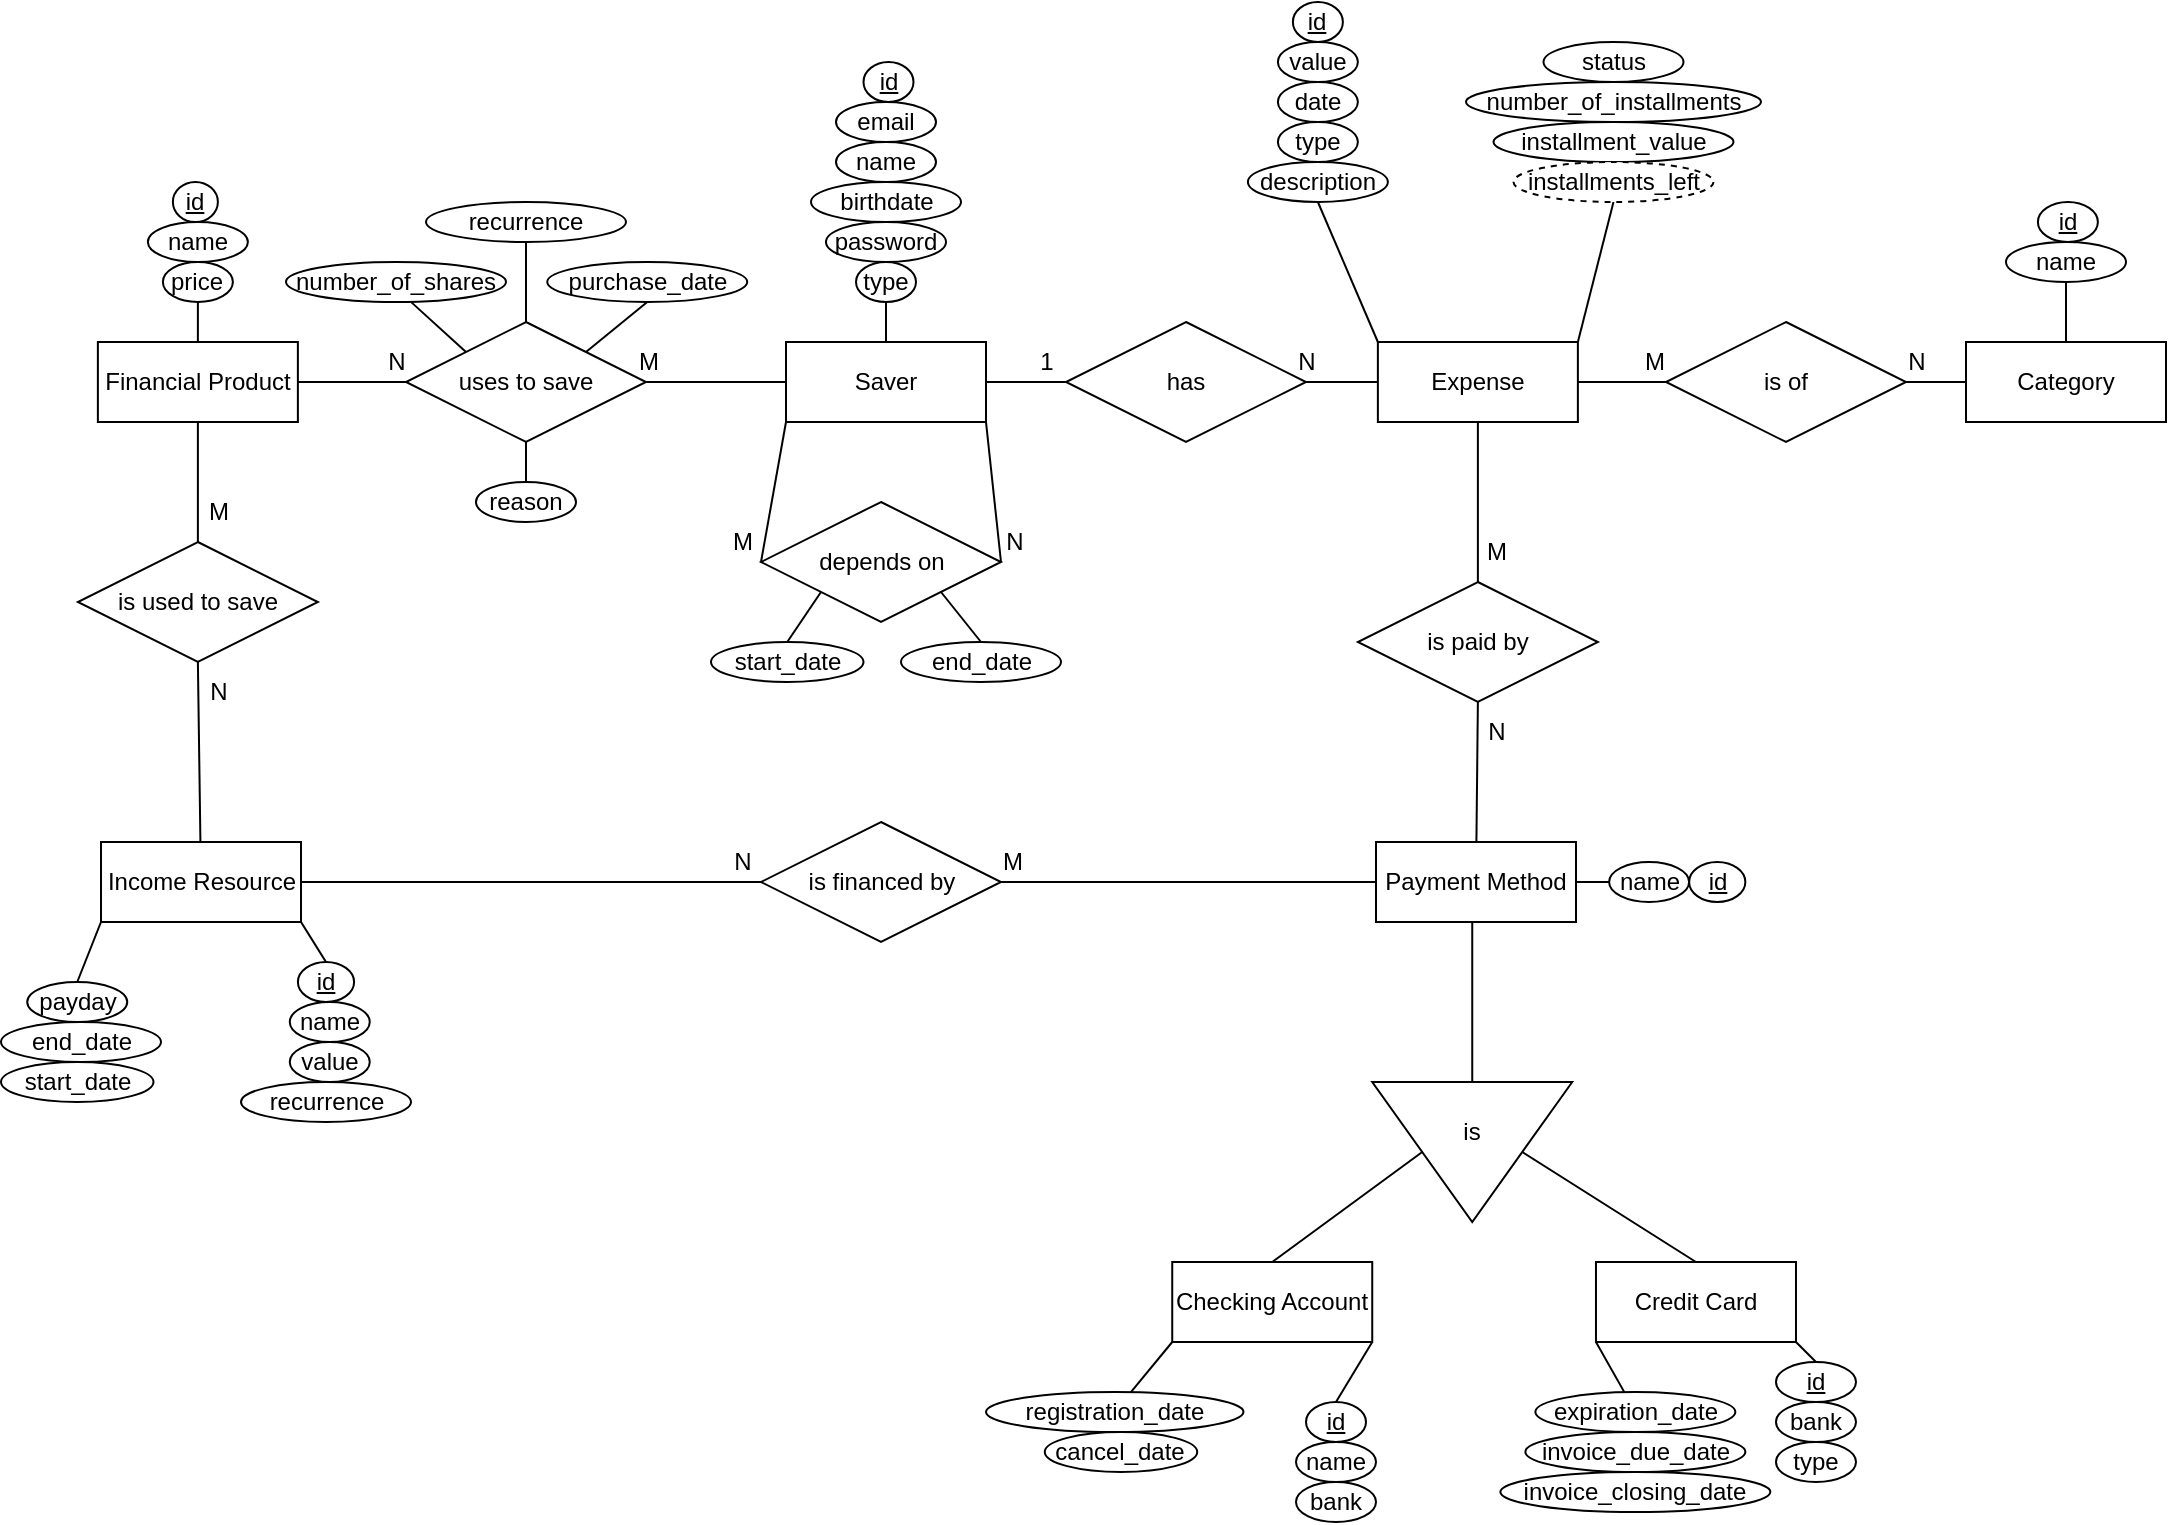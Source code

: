 <mxfile version="20.6.0" type="device"><diagram id="AvRHjg4N4jimr9RmSAD-" name="Página-1"><mxGraphModel dx="2325" dy="1872" grid="1" gridSize="10" guides="1" tooltips="1" connect="1" arrows="1" fold="1" page="1" pageScale="1" pageWidth="827" pageHeight="1169" math="0" shadow="0"><root><mxCell id="0"/><mxCell id="1" parent="0"/><mxCell id="b5E8K7P1NpaTzSVfavL7-2" value="Expense" style="whiteSpace=wrap;html=1;align=center;" parent="1" vertex="1"><mxGeometry x="365.94" y="30" width="100" height="40" as="geometry"/></mxCell><mxCell id="b5E8K7P1NpaTzSVfavL7-3" value="id" style="ellipse;whiteSpace=wrap;html=1;align=center;fontStyle=4;" parent="1" vertex="1"><mxGeometry x="323.44" y="-140" width="25" height="20" as="geometry"/></mxCell><mxCell id="b5E8K7P1NpaTzSVfavL7-6" value="date" style="ellipse;whiteSpace=wrap;html=1;align=center;" parent="1" vertex="1"><mxGeometry x="315.94" y="-100" width="40" height="20" as="geometry"/></mxCell><mxCell id="b5E8K7P1NpaTzSVfavL7-7" value="value" style="ellipse;whiteSpace=wrap;html=1;align=center;" parent="1" vertex="1"><mxGeometry x="315.94" y="-120" width="40" height="20" as="geometry"/></mxCell><mxCell id="b5E8K7P1NpaTzSVfavL7-9" value="type" style="ellipse;whiteSpace=wrap;html=1;align=center;" parent="1" vertex="1"><mxGeometry x="315.94" y="-80" width="40" height="20" as="geometry"/></mxCell><mxCell id="b5E8K7P1NpaTzSVfavL7-11" value="description" style="ellipse;whiteSpace=wrap;html=1;align=center;" parent="1" vertex="1"><mxGeometry x="300.94" y="-60" width="70" height="20" as="geometry"/></mxCell><mxCell id="b5E8K7P1NpaTzSVfavL7-12" value="Saver" style="whiteSpace=wrap;html=1;align=center;" parent="1" vertex="1"><mxGeometry x="70" y="30" width="100" height="40" as="geometry"/></mxCell><mxCell id="b5E8K7P1NpaTzSVfavL7-14" value="name" style="ellipse;whiteSpace=wrap;html=1;align=center;" parent="1" vertex="1"><mxGeometry x="95" y="-70" width="50" height="20" as="geometry"/></mxCell><mxCell id="b5E8K7P1NpaTzSVfavL7-16" value="id" style="ellipse;whiteSpace=wrap;html=1;align=center;fontStyle=4;" parent="1" vertex="1"><mxGeometry x="108.75" y="-110" width="25" height="20" as="geometry"/></mxCell><mxCell id="b5E8K7P1NpaTzSVfavL7-17" value="birthdate" style="ellipse;whiteSpace=wrap;html=1;align=center;" parent="1" vertex="1"><mxGeometry x="82.5" y="-50" width="75" height="20" as="geometry"/></mxCell><mxCell id="b5E8K7P1NpaTzSVfavL7-18" value="password" style="ellipse;whiteSpace=wrap;html=1;align=center;" parent="1" vertex="1"><mxGeometry x="90" y="-30" width="60" height="20" as="geometry"/></mxCell><mxCell id="b5E8K7P1NpaTzSVfavL7-25" value="number_of_installments" style="ellipse;whiteSpace=wrap;html=1;align=center;" parent="1" vertex="1"><mxGeometry x="410" y="-100" width="147.5" height="20" as="geometry"/></mxCell><mxCell id="b5E8K7P1NpaTzSVfavL7-29" value="status" style="ellipse;whiteSpace=wrap;html=1;align=center;" parent="1" vertex="1"><mxGeometry x="448.75" y="-120" width="70" height="20" as="geometry"/></mxCell><mxCell id="b5E8K7P1NpaTzSVfavL7-30" value="installment_value" style="ellipse;whiteSpace=wrap;html=1;align=center;" parent="1" vertex="1"><mxGeometry x="423.75" y="-80" width="120" height="20" as="geometry"/></mxCell><mxCell id="b5E8K7P1NpaTzSVfavL7-32" value="" style="endArrow=none;html=1;rounded=0;exitX=0.5;exitY=1;exitDx=0;exitDy=0;entryX=0;entryY=0;entryDx=0;entryDy=0;" parent="1" source="b5E8K7P1NpaTzSVfavL7-11" target="b5E8K7P1NpaTzSVfavL7-2" edge="1"><mxGeometry relative="1" as="geometry"><mxPoint x="380" y="100" as="sourcePoint"/><mxPoint x="540" y="100" as="targetPoint"/></mxGeometry></mxCell><mxCell id="b5E8K7P1NpaTzSVfavL7-33" value="" style="endArrow=none;html=1;rounded=0;exitX=1;exitY=0;exitDx=0;exitDy=0;entryX=0.5;entryY=1;entryDx=0;entryDy=0;" parent="1" source="b5E8K7P1NpaTzSVfavL7-2" target="b5E8K7P1NpaTzSVfavL7-319" edge="1"><mxGeometry relative="1" as="geometry"><mxPoint x="380" y="100" as="sourcePoint"/><mxPoint x="500" y="-30" as="targetPoint"/></mxGeometry></mxCell><mxCell id="b5E8K7P1NpaTzSVfavL7-34" value="" style="endArrow=none;html=1;rounded=0;entryX=0.5;entryY=0;entryDx=0;entryDy=0;exitX=0.5;exitY=1;exitDx=0;exitDy=0;" parent="1" source="b5E8K7P1NpaTzSVfavL7-133" target="b5E8K7P1NpaTzSVfavL7-12" edge="1"><mxGeometry relative="1" as="geometry"><mxPoint x="120" as="sourcePoint"/><mxPoint x="370" y="70" as="targetPoint"/></mxGeometry></mxCell><mxCell id="b5E8K7P1NpaTzSVfavL7-36" value="has" style="shape=rhombus;perimeter=rhombusPerimeter;whiteSpace=wrap;html=1;align=center;" parent="1" vertex="1"><mxGeometry x="210" y="20" width="120" height="60" as="geometry"/></mxCell><mxCell id="b5E8K7P1NpaTzSVfavL7-37" value="" style="endArrow=none;html=1;rounded=0;exitX=1;exitY=0.5;exitDx=0;exitDy=0;" parent="1" source="b5E8K7P1NpaTzSVfavL7-12" edge="1"><mxGeometry relative="1" as="geometry"><mxPoint x="380" y="40" as="sourcePoint"/><mxPoint x="210" y="50" as="targetPoint"/></mxGeometry></mxCell><mxCell id="b5E8K7P1NpaTzSVfavL7-38" value="" style="endArrow=none;html=1;rounded=0;exitX=1;exitY=0.5;exitDx=0;exitDy=0;entryX=0;entryY=0.5;entryDx=0;entryDy=0;" parent="1" source="b5E8K7P1NpaTzSVfavL7-36" target="b5E8K7P1NpaTzSVfavL7-2" edge="1"><mxGeometry relative="1" as="geometry"><mxPoint x="380" y="40" as="sourcePoint"/><mxPoint x="340" y="80" as="targetPoint"/></mxGeometry></mxCell><mxCell id="b5E8K7P1NpaTzSVfavL7-40" value="1" style="text;html=1;align=center;verticalAlign=middle;resizable=0;points=[];autosize=1;strokeColor=none;fillColor=none;" parent="1" vertex="1"><mxGeometry x="185" y="25" width="30" height="30" as="geometry"/></mxCell><mxCell id="b5E8K7P1NpaTzSVfavL7-41" value="N" style="text;html=1;align=center;verticalAlign=middle;resizable=0;points=[];autosize=1;strokeColor=none;fillColor=none;" parent="1" vertex="1"><mxGeometry x="315" y="25" width="30" height="30" as="geometry"/></mxCell><mxCell id="b5E8K7P1NpaTzSVfavL7-47" value="Credit Card" style="whiteSpace=wrap;html=1;align=center;" parent="1" vertex="1"><mxGeometry x="474.99" y="490" width="100" height="40" as="geometry"/></mxCell><mxCell id="b5E8K7P1NpaTzSVfavL7-48" value="id" style="ellipse;whiteSpace=wrap;html=1;align=center;fontStyle=4;" parent="1" vertex="1"><mxGeometry x="565.0" y="540" width="40" height="20" as="geometry"/></mxCell><mxCell id="b5E8K7P1NpaTzSVfavL7-49" value="bank" style="ellipse;whiteSpace=wrap;html=1;align=center;" parent="1" vertex="1"><mxGeometry x="565.0" y="560" width="40" height="20" as="geometry"/></mxCell><mxCell id="b5E8K7P1NpaTzSVfavL7-50" value="type" style="ellipse;whiteSpace=wrap;html=1;align=center;" parent="1" vertex="1"><mxGeometry x="565.0" y="580" width="40" height="20" as="geometry"/></mxCell><mxCell id="b5E8K7P1NpaTzSVfavL7-51" value="expiration_date" style="ellipse;whiteSpace=wrap;html=1;align=center;" parent="1" vertex="1"><mxGeometry x="444.68" y="555" width="100" height="20" as="geometry"/></mxCell><mxCell id="b5E8K7P1NpaTzSVfavL7-52" value="invoice_due_date" style="ellipse;whiteSpace=wrap;html=1;align=center;" parent="1" vertex="1"><mxGeometry x="439.68" y="575" width="110" height="20" as="geometry"/></mxCell><mxCell id="b5E8K7P1NpaTzSVfavL7-53" value="invoice_closing_date" style="ellipse;whiteSpace=wrap;html=1;align=center;" parent="1" vertex="1"><mxGeometry x="427.18" y="595" width="135" height="20" as="geometry"/></mxCell><mxCell id="b5E8K7P1NpaTzSVfavL7-54" value="" style="endArrow=none;html=1;rounded=0;exitX=0.5;exitY=0;exitDx=0;exitDy=0;entryX=1;entryY=1;entryDx=0;entryDy=0;" parent="1" source="b5E8K7P1NpaTzSVfavL7-48" target="b5E8K7P1NpaTzSVfavL7-47" edge="1"><mxGeometry relative="1" as="geometry"><mxPoint x="462.49" y="440" as="sourcePoint"/><mxPoint x="622.49" y="440" as="targetPoint"/></mxGeometry></mxCell><mxCell id="b5E8K7P1NpaTzSVfavL7-55" value="" style="endArrow=none;html=1;rounded=0;exitX=0;exitY=1;exitDx=0;exitDy=0;" parent="1" source="b5E8K7P1NpaTzSVfavL7-47" target="b5E8K7P1NpaTzSVfavL7-51" edge="1"><mxGeometry relative="1" as="geometry"><mxPoint x="472.49" y="620" as="sourcePoint"/><mxPoint x="632.49" y="620" as="targetPoint"/></mxGeometry></mxCell><mxCell id="b5E8K7P1NpaTzSVfavL7-63" value="Category" style="whiteSpace=wrap;html=1;align=center;" parent="1" vertex="1"><mxGeometry x="660" y="30" width="100" height="40" as="geometry"/></mxCell><mxCell id="b5E8K7P1NpaTzSVfavL7-65" value="is of" style="shape=rhombus;perimeter=rhombusPerimeter;whiteSpace=wrap;html=1;align=center;" parent="1" vertex="1"><mxGeometry x="510" y="20" width="120" height="60" as="geometry"/></mxCell><mxCell id="b5E8K7P1NpaTzSVfavL7-66" value="" style="endArrow=none;html=1;rounded=0;exitX=1;exitY=0.5;exitDx=0;exitDy=0;entryX=0;entryY=0.5;entryDx=0;entryDy=0;" parent="1" source="b5E8K7P1NpaTzSVfavL7-2" target="b5E8K7P1NpaTzSVfavL7-65" edge="1"><mxGeometry relative="1" as="geometry"><mxPoint x="488.75" y="105.0" as="sourcePoint"/><mxPoint x="528.75" y="105.0" as="targetPoint"/></mxGeometry></mxCell><mxCell id="b5E8K7P1NpaTzSVfavL7-67" value="" style="endArrow=none;html=1;rounded=0;exitX=1;exitY=0.5;exitDx=0;exitDy=0;entryX=0;entryY=0.5;entryDx=0;entryDy=0;" parent="1" source="b5E8K7P1NpaTzSVfavL7-65" target="b5E8K7P1NpaTzSVfavL7-63" edge="1"><mxGeometry relative="1" as="geometry"><mxPoint x="648.75" y="105.0" as="sourcePoint"/><mxPoint x="683.75" y="105.0" as="targetPoint"/></mxGeometry></mxCell><mxCell id="b5E8K7P1NpaTzSVfavL7-68" value="M" style="text;html=1;align=center;verticalAlign=middle;resizable=0;points=[];autosize=1;strokeColor=none;fillColor=none;" parent="1" vertex="1"><mxGeometry x="488.75" y="25" width="30" height="30" as="geometry"/></mxCell><mxCell id="b5E8K7P1NpaTzSVfavL7-69" value="N" style="text;html=1;align=center;verticalAlign=middle;resizable=0;points=[];autosize=1;strokeColor=none;fillColor=none;" parent="1" vertex="1"><mxGeometry x="620" y="25" width="30" height="30" as="geometry"/></mxCell><mxCell id="b5E8K7P1NpaTzSVfavL7-70" value="name" style="ellipse;whiteSpace=wrap;html=1;align=center;" parent="1" vertex="1"><mxGeometry x="680" y="-20" width="60" height="20" as="geometry"/></mxCell><mxCell id="b5E8K7P1NpaTzSVfavL7-71" value="id" style="ellipse;whiteSpace=wrap;html=1;align=center;fontStyle=4;" parent="1" vertex="1"><mxGeometry x="695.94" y="-40" width="30" height="20" as="geometry"/></mxCell><mxCell id="b5E8K7P1NpaTzSVfavL7-72" value="" style="endArrow=none;html=1;rounded=0;exitX=0.5;exitY=1;exitDx=0;exitDy=0;" parent="1" source="b5E8K7P1NpaTzSVfavL7-70" target="b5E8K7P1NpaTzSVfavL7-63" edge="1"><mxGeometry relative="1" as="geometry"><mxPoint x="425" y="10.0" as="sourcePoint"/><mxPoint x="425" y="40.0" as="targetPoint"/></mxGeometry></mxCell><mxCell id="b5E8K7P1NpaTzSVfavL7-77" value="Checking Account" style="whiteSpace=wrap;html=1;align=center;" parent="1" vertex="1"><mxGeometry x="263.12" y="490" width="100" height="40" as="geometry"/></mxCell><mxCell id="b5E8K7P1NpaTzSVfavL7-79" value="id" style="ellipse;whiteSpace=wrap;html=1;align=center;fontStyle=4;" parent="1" vertex="1"><mxGeometry x="330.0" y="560" width="30" height="20" as="geometry"/></mxCell><mxCell id="b5E8K7P1NpaTzSVfavL7-80" value="name" style="ellipse;whiteSpace=wrap;html=1;align=center;" parent="1" vertex="1"><mxGeometry x="325.0" y="580" width="40" height="20" as="geometry"/></mxCell><mxCell id="b5E8K7P1NpaTzSVfavL7-81" value="bank" style="ellipse;whiteSpace=wrap;html=1;align=center;" parent="1" vertex="1"><mxGeometry x="325.0" y="600" width="40" height="20" as="geometry"/></mxCell><mxCell id="b5E8K7P1NpaTzSVfavL7-82" value="registration_date" style="ellipse;whiteSpace=wrap;html=1;align=center;" parent="1" vertex="1"><mxGeometry x="170" y="555" width="128.75" height="20" as="geometry"/></mxCell><mxCell id="b5E8K7P1NpaTzSVfavL7-84" value="cancel_date" style="ellipse;whiteSpace=wrap;html=1;align=center;" parent="1" vertex="1"><mxGeometry x="199.37" y="575" width="76.25" height="20" as="geometry"/></mxCell><mxCell id="b5E8K7P1NpaTzSVfavL7-87" value="" style="endArrow=none;html=1;rounded=0;exitX=0.5;exitY=0;exitDx=0;exitDy=0;entryX=1;entryY=1;entryDx=0;entryDy=0;" parent="1" source="b5E8K7P1NpaTzSVfavL7-79" target="b5E8K7P1NpaTzSVfavL7-77" edge="1"><mxGeometry relative="1" as="geometry"><mxPoint x="-31.88" y="410" as="sourcePoint"/><mxPoint x="395" y="560" as="targetPoint"/></mxGeometry></mxCell><mxCell id="b5E8K7P1NpaTzSVfavL7-88" value="" style="endArrow=none;html=1;rounded=0;entryX=0;entryY=1;entryDx=0;entryDy=0;" parent="1" source="b5E8K7P1NpaTzSVfavL7-82" target="b5E8K7P1NpaTzSVfavL7-77" edge="1"><mxGeometry relative="1" as="geometry"><mxPoint x="-31.88" y="490" as="sourcePoint"/><mxPoint x="128.12" y="490" as="targetPoint"/></mxGeometry></mxCell><mxCell id="b5E8K7P1NpaTzSVfavL7-89" value="is paid by" style="shape=rhombus;perimeter=rhombusPerimeter;whiteSpace=wrap;html=1;align=center;" parent="1" vertex="1"><mxGeometry x="355.94" y="150" width="120" height="60" as="geometry"/></mxCell><mxCell id="b5E8K7P1NpaTzSVfavL7-90" value="" style="endArrow=none;html=1;rounded=0;entryX=0.5;entryY=1;entryDx=0;entryDy=0;exitX=0.5;exitY=0;exitDx=0;exitDy=0;" parent="1" source="b5E8K7P1NpaTzSVfavL7-89" target="b5E8K7P1NpaTzSVfavL7-2" edge="1"><mxGeometry relative="1" as="geometry"><mxPoint x="170" y="160" as="sourcePoint"/><mxPoint x="330" y="160" as="targetPoint"/></mxGeometry></mxCell><mxCell id="b5E8K7P1NpaTzSVfavL7-91" value="" style="endArrow=none;html=1;rounded=0;entryX=0.5;entryY=1;entryDx=0;entryDy=0;" parent="1" source="b5E8K7P1NpaTzSVfavL7-121" target="b5E8K7P1NpaTzSVfavL7-89" edge="1"><mxGeometry relative="1" as="geometry"><mxPoint x="415" y="270" as="sourcePoint"/><mxPoint x="425" y="80" as="targetPoint"/></mxGeometry></mxCell><mxCell id="b5E8K7P1NpaTzSVfavL7-95" value="id" style="ellipse;whiteSpace=wrap;html=1;align=center;fontStyle=4;" parent="1" vertex="1"><mxGeometry x="521.56" y="290" width="28.12" height="20" as="geometry"/></mxCell><mxCell id="b5E8K7P1NpaTzSVfavL7-96" value="name" style="ellipse;whiteSpace=wrap;html=1;align=center;" parent="1" vertex="1"><mxGeometry x="481.56" y="290" width="40" height="20" as="geometry"/></mxCell><mxCell id="b5E8K7P1NpaTzSVfavL7-99" value="" style="endArrow=none;html=1;rounded=0;exitX=0;exitY=0.5;exitDx=0;exitDy=0;entryX=1;entryY=0.5;entryDx=0;entryDy=0;" parent="1" source="b5E8K7P1NpaTzSVfavL7-96" target="b5E8K7P1NpaTzSVfavL7-121" edge="1"><mxGeometry relative="1" as="geometry"><mxPoint x="1070.62" y="295" as="sourcePoint"/><mxPoint x="1020.62" y="350" as="targetPoint"/><Array as="points"/></mxGeometry></mxCell><mxCell id="b5E8K7P1NpaTzSVfavL7-115" value="" style="verticalLabelPosition=bottom;verticalAlign=top;html=1;shape=mxgraph.basic.acute_triangle;dx=0.5;direction=west;" parent="1" vertex="1"><mxGeometry x="363.12" y="400" width="100" height="70" as="geometry"/></mxCell><mxCell id="b5E8K7P1NpaTzSVfavL7-116" value="" style="endArrow=none;html=1;rounded=0;exitX=0.5;exitY=1;exitDx=0;exitDy=0;" parent="1" target="b5E8K7P1NpaTzSVfavL7-115" edge="1"><mxGeometry relative="1" as="geometry"><mxPoint x="413.12" y="320" as="sourcePoint"/><mxPoint x="605" y="500" as="targetPoint"/></mxGeometry></mxCell><mxCell id="b5E8K7P1NpaTzSVfavL7-117" value="" style="endArrow=none;html=1;rounded=0;entryX=0;entryY=0;entryDx=75;entryDy=35;entryPerimeter=0;exitX=0.5;exitY=0;exitDx=0;exitDy=0;" parent="1" source="b5E8K7P1NpaTzSVfavL7-77" target="b5E8K7P1NpaTzSVfavL7-115" edge="1"><mxGeometry relative="1" as="geometry"><mxPoint x="325" y="480" as="sourcePoint"/><mxPoint x="340" y="450" as="targetPoint"/></mxGeometry></mxCell><mxCell id="b5E8K7P1NpaTzSVfavL7-118" value="" style="endArrow=none;html=1;rounded=0;exitX=0;exitY=0;exitDx=25;exitDy=35;exitPerimeter=0;entryX=0.5;entryY=0;entryDx=0;entryDy=0;" parent="1" source="b5E8K7P1NpaTzSVfavL7-115" target="b5E8K7P1NpaTzSVfavL7-47" edge="1"><mxGeometry relative="1" as="geometry"><mxPoint x="445" y="500" as="sourcePoint"/><mxPoint x="605" y="500" as="targetPoint"/></mxGeometry></mxCell><mxCell id="b5E8K7P1NpaTzSVfavL7-121" value="Payment Method" style="whiteSpace=wrap;html=1;align=center;" parent="1" vertex="1"><mxGeometry x="365" y="280" width="100" height="40" as="geometry"/></mxCell><mxCell id="b5E8K7P1NpaTzSVfavL7-124" value="is" style="text;html=1;strokeColor=none;fillColor=none;align=center;verticalAlign=middle;whiteSpace=wrap;rounded=0;" parent="1" vertex="1"><mxGeometry x="383.12" y="410" width="60" height="30" as="geometry"/></mxCell><mxCell id="b5E8K7P1NpaTzSVfavL7-127" value="M" style="text;html=1;align=center;verticalAlign=middle;resizable=0;points=[];autosize=1;strokeColor=none;fillColor=none;" parent="1" vertex="1"><mxGeometry x="409.68" y="120" width="30" height="30" as="geometry"/></mxCell><mxCell id="b5E8K7P1NpaTzSVfavL7-128" value="N" style="text;html=1;align=center;verticalAlign=middle;resizable=0;points=[];autosize=1;strokeColor=none;fillColor=none;" parent="1" vertex="1"><mxGeometry x="409.68" y="210" width="30" height="30" as="geometry"/></mxCell><mxCell id="b5E8K7P1NpaTzSVfavL7-129" value="depends on" style="shape=rhombus;perimeter=rhombusPerimeter;whiteSpace=wrap;html=1;align=center;" parent="1" vertex="1"><mxGeometry x="57.5" y="110" width="120" height="60" as="geometry"/></mxCell><mxCell id="b5E8K7P1NpaTzSVfavL7-130" value="" style="endArrow=none;html=1;rounded=0;exitX=0;exitY=1;exitDx=0;exitDy=0;entryX=0;entryY=0.5;entryDx=0;entryDy=0;" parent="1" source="b5E8K7P1NpaTzSVfavL7-12" target="b5E8K7P1NpaTzSVfavL7-129" edge="1"><mxGeometry relative="1" as="geometry"><mxPoint x="260" y="180" as="sourcePoint"/><mxPoint x="420" y="180" as="targetPoint"/></mxGeometry></mxCell><mxCell id="b5E8K7P1NpaTzSVfavL7-131" value="" style="endArrow=none;html=1;rounded=0;exitX=1;exitY=1;exitDx=0;exitDy=0;entryX=1;entryY=0.5;entryDx=0;entryDy=0;" parent="1" source="b5E8K7P1NpaTzSVfavL7-12" target="b5E8K7P1NpaTzSVfavL7-129" edge="1"><mxGeometry relative="1" as="geometry"><mxPoint x="199.37" y="140" as="sourcePoint"/><mxPoint x="180" y="160" as="targetPoint"/></mxGeometry></mxCell><mxCell id="b5E8K7P1NpaTzSVfavL7-133" value="type" style="ellipse;whiteSpace=wrap;html=1;align=center;" parent="1" vertex="1"><mxGeometry x="105" y="-10" width="30" height="20" as="geometry"/></mxCell><mxCell id="b5E8K7P1NpaTzSVfavL7-134" value="M" style="text;html=1;align=center;verticalAlign=middle;resizable=0;points=[];autosize=1;strokeColor=none;fillColor=none;" parent="1" vertex="1"><mxGeometry x="32.5" y="115" width="30" height="30" as="geometry"/></mxCell><mxCell id="b5E8K7P1NpaTzSVfavL7-135" value="N" style="text;html=1;align=center;verticalAlign=middle;resizable=0;points=[];autosize=1;strokeColor=none;fillColor=none;" parent="1" vertex="1"><mxGeometry x="169.37" y="115" width="30" height="30" as="geometry"/></mxCell><mxCell id="b5E8K7P1NpaTzSVfavL7-136" value="start_date" style="ellipse;whiteSpace=wrap;html=1;align=center;" parent="1" vertex="1"><mxGeometry x="32.5" y="180" width="76.25" height="20" as="geometry"/></mxCell><mxCell id="b5E8K7P1NpaTzSVfavL7-137" value="end_date" style="ellipse;whiteSpace=wrap;html=1;align=center;" parent="1" vertex="1"><mxGeometry x="127.5" y="180" width="80" height="20" as="geometry"/></mxCell><mxCell id="b5E8K7P1NpaTzSVfavL7-138" value="" style="endArrow=none;html=1;rounded=0;exitX=0;exitY=1;exitDx=0;exitDy=0;entryX=0.5;entryY=0;entryDx=0;entryDy=0;" parent="1" source="b5E8K7P1NpaTzSVfavL7-129" target="b5E8K7P1NpaTzSVfavL7-136" edge="1"><mxGeometry relative="1" as="geometry"><mxPoint x="-42.5" y="219.8" as="sourcePoint"/><mxPoint x="87.5" y="180" as="targetPoint"/></mxGeometry></mxCell><mxCell id="b5E8K7P1NpaTzSVfavL7-140" value="" style="endArrow=none;html=1;rounded=0;exitX=1;exitY=1;exitDx=0;exitDy=0;entryX=0.5;entryY=0;entryDx=0;entryDy=0;" parent="1" source="b5E8K7P1NpaTzSVfavL7-129" target="b5E8K7P1NpaTzSVfavL7-137" edge="1"><mxGeometry relative="1" as="geometry"><mxPoint x="97.5" y="165" as="sourcePoint"/><mxPoint x="80.625" y="190" as="targetPoint"/></mxGeometry></mxCell><mxCell id="b5E8K7P1NpaTzSVfavL7-141" value="Financial Product" style="whiteSpace=wrap;html=1;align=center;" parent="1" vertex="1"><mxGeometry x="-274.06" y="30" width="100" height="40" as="geometry"/></mxCell><mxCell id="b5E8K7P1NpaTzSVfavL7-142" value="name" style="ellipse;whiteSpace=wrap;html=1;align=center;" parent="1" vertex="1"><mxGeometry x="-249.06" y="-30" width="50" height="20" as="geometry"/></mxCell><mxCell id="b5E8K7P1NpaTzSVfavL7-143" value="id" style="ellipse;whiteSpace=wrap;html=1;align=center;fontStyle=4;" parent="1" vertex="1"><mxGeometry x="-236.56" y="-50" width="22.5" height="20" as="geometry"/></mxCell><mxCell id="b5E8K7P1NpaTzSVfavL7-144" value="" style="endArrow=none;html=1;rounded=0;exitX=0.5;exitY=0;exitDx=0;exitDy=0;entryX=0.5;entryY=1;entryDx=0;entryDy=0;" parent="1" source="b5E8K7P1NpaTzSVfavL7-141" target="b5E8K7P1NpaTzSVfavL7-145" edge="1"><mxGeometry relative="1" as="geometry"><mxPoint x="-20" y="90" as="sourcePoint"/><mxPoint x="-224" y="10" as="targetPoint"/></mxGeometry></mxCell><mxCell id="b5E8K7P1NpaTzSVfavL7-145" value="price" style="ellipse;whiteSpace=wrap;html=1;align=center;" parent="1" vertex="1"><mxGeometry x="-241.56" y="-10" width="35" height="20" as="geometry"/></mxCell><mxCell id="b5E8K7P1NpaTzSVfavL7-146" value="uses to save" style="shape=rhombus;perimeter=rhombusPerimeter;whiteSpace=wrap;html=1;align=center;" parent="1" vertex="1"><mxGeometry x="-120" y="20" width="120" height="60" as="geometry"/></mxCell><mxCell id="b5E8K7P1NpaTzSVfavL7-147" value="" style="endArrow=none;html=1;rounded=0;exitX=1;exitY=0.5;exitDx=0;exitDy=0;entryX=0;entryY=0.5;entryDx=0;entryDy=0;" parent="1" source="b5E8K7P1NpaTzSVfavL7-146" target="b5E8K7P1NpaTzSVfavL7-12" edge="1"><mxGeometry relative="1" as="geometry"><mxPoint x="160" y="260" as="sourcePoint"/><mxPoint x="320" y="260" as="targetPoint"/></mxGeometry></mxCell><mxCell id="b5E8K7P1NpaTzSVfavL7-162" value="Income Resource" style="whiteSpace=wrap;html=1;align=center;" parent="1" vertex="1"><mxGeometry x="-272.5" y="280" width="100" height="40" as="geometry"/></mxCell><mxCell id="b5E8K7P1NpaTzSVfavL7-163" value="id" style="ellipse;whiteSpace=wrap;html=1;align=center;fontStyle=4;" parent="1" vertex="1"><mxGeometry x="-174.06" y="340" width="28.12" height="20" as="geometry"/></mxCell><mxCell id="b5E8K7P1NpaTzSVfavL7-164" value="name" style="ellipse;whiteSpace=wrap;html=1;align=center;" parent="1" vertex="1"><mxGeometry x="-178.12" y="360" width="40" height="20" as="geometry"/></mxCell><mxCell id="b5E8K7P1NpaTzSVfavL7-165" value="recurrence" style="ellipse;whiteSpace=wrap;html=1;align=center;" parent="1" vertex="1"><mxGeometry x="-202.5" y="400" width="85" height="20" as="geometry"/></mxCell><mxCell id="b5E8K7P1NpaTzSVfavL7-166" value="value" style="ellipse;whiteSpace=wrap;html=1;align=center;" parent="1" vertex="1"><mxGeometry x="-178.12" y="380" width="40" height="20" as="geometry"/></mxCell><mxCell id="b5E8K7P1NpaTzSVfavL7-168" value="start_date" style="ellipse;whiteSpace=wrap;html=1;align=center;" parent="1" vertex="1"><mxGeometry x="-322.5" y="390" width="76.25" height="20" as="geometry"/></mxCell><mxCell id="b5E8K7P1NpaTzSVfavL7-169" value="end_date" style="ellipse;whiteSpace=wrap;html=1;align=center;" parent="1" vertex="1"><mxGeometry x="-322.5" y="370" width="80" height="20" as="geometry"/></mxCell><mxCell id="b5E8K7P1NpaTzSVfavL7-170" value="payday" style="ellipse;whiteSpace=wrap;html=1;align=center;" parent="1" vertex="1"><mxGeometry x="-309.38" y="350" width="50" height="20" as="geometry"/></mxCell><mxCell id="b5E8K7P1NpaTzSVfavL7-171" value="" style="endArrow=none;html=1;rounded=0;entryX=0.5;entryY=0;entryDx=0;entryDy=0;exitX=0;exitY=1;exitDx=0;exitDy=0;" parent="1" source="b5E8K7P1NpaTzSVfavL7-162" target="b5E8K7P1NpaTzSVfavL7-170" edge="1"><mxGeometry relative="1" as="geometry"><mxPoint x="-265" y="325" as="sourcePoint"/><mxPoint x="-265" y="370" as="targetPoint"/><Array as="points"/></mxGeometry></mxCell><mxCell id="b5E8K7P1NpaTzSVfavL7-176" value="" style="endArrow=none;html=1;rounded=0;entryX=0.5;entryY=0;entryDx=0;entryDy=0;exitX=1;exitY=1;exitDx=0;exitDy=0;" parent="1" source="b5E8K7P1NpaTzSVfavL7-162" target="b5E8K7P1NpaTzSVfavL7-163" edge="1"><mxGeometry relative="1" as="geometry"><mxPoint x="-262.5" y="330" as="sourcePoint"/><mxPoint x="-264.38" y="370" as="targetPoint"/><Array as="points"/></mxGeometry></mxCell><mxCell id="b5E8K7P1NpaTzSVfavL7-177" value="" style="endArrow=none;html=1;rounded=0;entryX=0;entryY=0.5;entryDx=0;entryDy=0;exitX=1;exitY=0.5;exitDx=0;exitDy=0;" parent="1" source="b5E8K7P1NpaTzSVfavL7-178" target="b5E8K7P1NpaTzSVfavL7-121" edge="1"><mxGeometry relative="1" as="geometry"><mxPoint x="305" y="350" as="sourcePoint"/><mxPoint x="345" y="300" as="targetPoint"/></mxGeometry></mxCell><mxCell id="b5E8K7P1NpaTzSVfavL7-178" value="is financed by" style="shape=rhombus;perimeter=rhombusPerimeter;whiteSpace=wrap;html=1;align=center;" parent="1" vertex="1"><mxGeometry x="57.5" y="270" width="120" height="60" as="geometry"/></mxCell><mxCell id="b5E8K7P1NpaTzSVfavL7-180" value="M" style="text;html=1;align=center;verticalAlign=middle;resizable=0;points=[];autosize=1;strokeColor=none;fillColor=none;" parent="1" vertex="1"><mxGeometry x="167.5" y="275" width="30" height="30" as="geometry"/></mxCell><mxCell id="b5E8K7P1NpaTzSVfavL7-184" value="" style="endArrow=none;html=1;rounded=0;exitX=1;exitY=0.5;exitDx=0;exitDy=0;entryX=0;entryY=0.5;entryDx=0;entryDy=0;" parent="1" source="b5E8K7P1NpaTzSVfavL7-162" target="b5E8K7P1NpaTzSVfavL7-178" edge="1"><mxGeometry relative="1" as="geometry"><mxPoint x="47.12" y="355" as="sourcePoint"/><mxPoint x="87.75" y="335" as="targetPoint"/></mxGeometry></mxCell><mxCell id="b5E8K7P1NpaTzSVfavL7-186" value="" style="endArrow=none;html=1;rounded=0;entryX=0;entryY=0.5;entryDx=0;entryDy=0;exitX=1;exitY=0.5;exitDx=0;exitDy=0;" parent="1" source="b5E8K7P1NpaTzSVfavL7-141" target="b5E8K7P1NpaTzSVfavL7-146" edge="1"><mxGeometry relative="1" as="geometry"><mxPoint x="-355" y="240" as="sourcePoint"/><mxPoint x="-195" y="240" as="targetPoint"/></mxGeometry></mxCell><mxCell id="b5E8K7P1NpaTzSVfavL7-188" value="number_of_shares" style="ellipse;whiteSpace=wrap;html=1;align=center;" parent="1" vertex="1"><mxGeometry x="-180" y="-10" width="110" height="20" as="geometry"/></mxCell><mxCell id="b5E8K7P1NpaTzSVfavL7-190" value="purchase_date" style="ellipse;whiteSpace=wrap;html=1;align=center;" parent="1" vertex="1"><mxGeometry x="-49.38" y="-10" width="100" height="20" as="geometry"/></mxCell><mxCell id="b5E8K7P1NpaTzSVfavL7-191" value="" style="endArrow=none;html=1;rounded=0;exitX=0.569;exitY=1.003;exitDx=0;exitDy=0;exitPerimeter=0;entryX=0;entryY=0;entryDx=0;entryDy=0;" parent="1" source="b5E8K7P1NpaTzSVfavL7-188" target="b5E8K7P1NpaTzSVfavL7-146" edge="1"><mxGeometry relative="1" as="geometry"><mxPoint x="30" y="100" as="sourcePoint"/><mxPoint x="190" y="100" as="targetPoint"/></mxGeometry></mxCell><mxCell id="b5E8K7P1NpaTzSVfavL7-192" value="" style="endArrow=none;html=1;rounded=0;exitX=0.5;exitY=1;exitDx=0;exitDy=0;entryX=1;entryY=0;entryDx=0;entryDy=0;" parent="1" source="b5E8K7P1NpaTzSVfavL7-190" target="b5E8K7P1NpaTzSVfavL7-146" edge="1"><mxGeometry relative="1" as="geometry"><mxPoint x="30" y="100" as="sourcePoint"/><mxPoint x="190" y="100" as="targetPoint"/></mxGeometry></mxCell><mxCell id="b5E8K7P1NpaTzSVfavL7-193" value="is used to save" style="shape=rhombus;perimeter=rhombusPerimeter;whiteSpace=wrap;html=1;align=center;" parent="1" vertex="1"><mxGeometry x="-284.06" y="130" width="120" height="60" as="geometry"/></mxCell><mxCell id="b5E8K7P1NpaTzSVfavL7-194" value="" style="endArrow=none;html=1;rounded=0;exitX=0.5;exitY=1;exitDx=0;exitDy=0;entryX=0.5;entryY=0;entryDx=0;entryDy=0;" parent="1" source="b5E8K7P1NpaTzSVfavL7-141" target="b5E8K7P1NpaTzSVfavL7-193" edge="1"><mxGeometry relative="1" as="geometry"><mxPoint x="-260" y="170" as="sourcePoint"/><mxPoint x="-100" y="170" as="targetPoint"/></mxGeometry></mxCell><mxCell id="b5E8K7P1NpaTzSVfavL7-197" value="N" style="text;html=1;align=center;verticalAlign=middle;resizable=0;points=[];autosize=1;strokeColor=none;fillColor=none;" parent="1" vertex="1"><mxGeometry x="32.5" y="275" width="30" height="30" as="geometry"/></mxCell><mxCell id="b5E8K7P1NpaTzSVfavL7-198" value="" style="endArrow=none;html=1;rounded=0;exitX=0.5;exitY=1;exitDx=0;exitDy=0;" parent="1" source="b5E8K7P1NpaTzSVfavL7-193" target="b5E8K7P1NpaTzSVfavL7-162" edge="1"><mxGeometry relative="1" as="geometry"><mxPoint x="40" y="170" as="sourcePoint"/><mxPoint x="200" y="170" as="targetPoint"/></mxGeometry></mxCell><mxCell id="b5E8K7P1NpaTzSVfavL7-199" value="reason" style="ellipse;whiteSpace=wrap;html=1;align=center;" parent="1" vertex="1"><mxGeometry x="-85" y="100" width="50" height="20" as="geometry"/></mxCell><mxCell id="b5E8K7P1NpaTzSVfavL7-200" value="" style="endArrow=none;html=1;rounded=0;exitX=0.5;exitY=0;exitDx=0;exitDy=0;entryX=0.5;entryY=1;entryDx=0;entryDy=0;" parent="1" source="b5E8K7P1NpaTzSVfavL7-199" target="b5E8K7P1NpaTzSVfavL7-146" edge="1"><mxGeometry relative="1" as="geometry"><mxPoint x="-140" y="70" as="sourcePoint"/><mxPoint x="20" y="70" as="targetPoint"/></mxGeometry></mxCell><mxCell id="b5E8K7P1NpaTzSVfavL7-201" value="M" style="text;html=1;align=center;verticalAlign=middle;resizable=0;points=[];autosize=1;strokeColor=none;fillColor=none;" parent="1" vertex="1"><mxGeometry x="-229.06" y="100" width="30" height="30" as="geometry"/></mxCell><mxCell id="b5E8K7P1NpaTzSVfavL7-202" value="N" style="text;html=1;align=center;verticalAlign=middle;resizable=0;points=[];autosize=1;strokeColor=none;fillColor=none;" parent="1" vertex="1"><mxGeometry x="-229.06" y="190" width="30" height="30" as="geometry"/></mxCell><mxCell id="b5E8K7P1NpaTzSVfavL7-203" value="recurrence" style="ellipse;whiteSpace=wrap;html=1;align=center;" parent="1" vertex="1"><mxGeometry x="-110" y="-40" width="100" height="20" as="geometry"/></mxCell><mxCell id="b5E8K7P1NpaTzSVfavL7-204" value="" style="endArrow=none;html=1;rounded=0;exitX=0.5;exitY=1;exitDx=0;exitDy=0;entryX=0.5;entryY=0;entryDx=0;entryDy=0;" parent="1" source="b5E8K7P1NpaTzSVfavL7-203" target="b5E8K7P1NpaTzSVfavL7-146" edge="1"><mxGeometry relative="1" as="geometry"><mxPoint x="-127.5" y="170" as="sourcePoint"/><mxPoint x="32.5" y="170" as="targetPoint"/></mxGeometry></mxCell><mxCell id="b5E8K7P1NpaTzSVfavL7-319" value="installments_left" style="ellipse;whiteSpace=wrap;html=1;align=center;dashed=1;" parent="1" vertex="1"><mxGeometry x="433.75" y="-60" width="100" height="20" as="geometry"/></mxCell><mxCell id="b5E8K7P1NpaTzSVfavL7-495" value="M" style="text;html=1;align=center;verticalAlign=middle;resizable=0;points=[];autosize=1;strokeColor=none;fillColor=none;" parent="1" vertex="1"><mxGeometry x="-14.06" y="25" width="30" height="30" as="geometry"/></mxCell><mxCell id="b5E8K7P1NpaTzSVfavL7-496" value="N" style="text;html=1;align=center;verticalAlign=middle;resizable=0;points=[];autosize=1;strokeColor=none;fillColor=none;" parent="1" vertex="1"><mxGeometry x="-140" y="25" width="30" height="30" as="geometry"/></mxCell><mxCell id="Ryt20YNRkNa8nqUHdmmH-1" value="email" style="ellipse;whiteSpace=wrap;html=1;align=center;" vertex="1" parent="1"><mxGeometry x="95" y="-90" width="50" height="20" as="geometry"/></mxCell></root></mxGraphModel></diagram></mxfile>